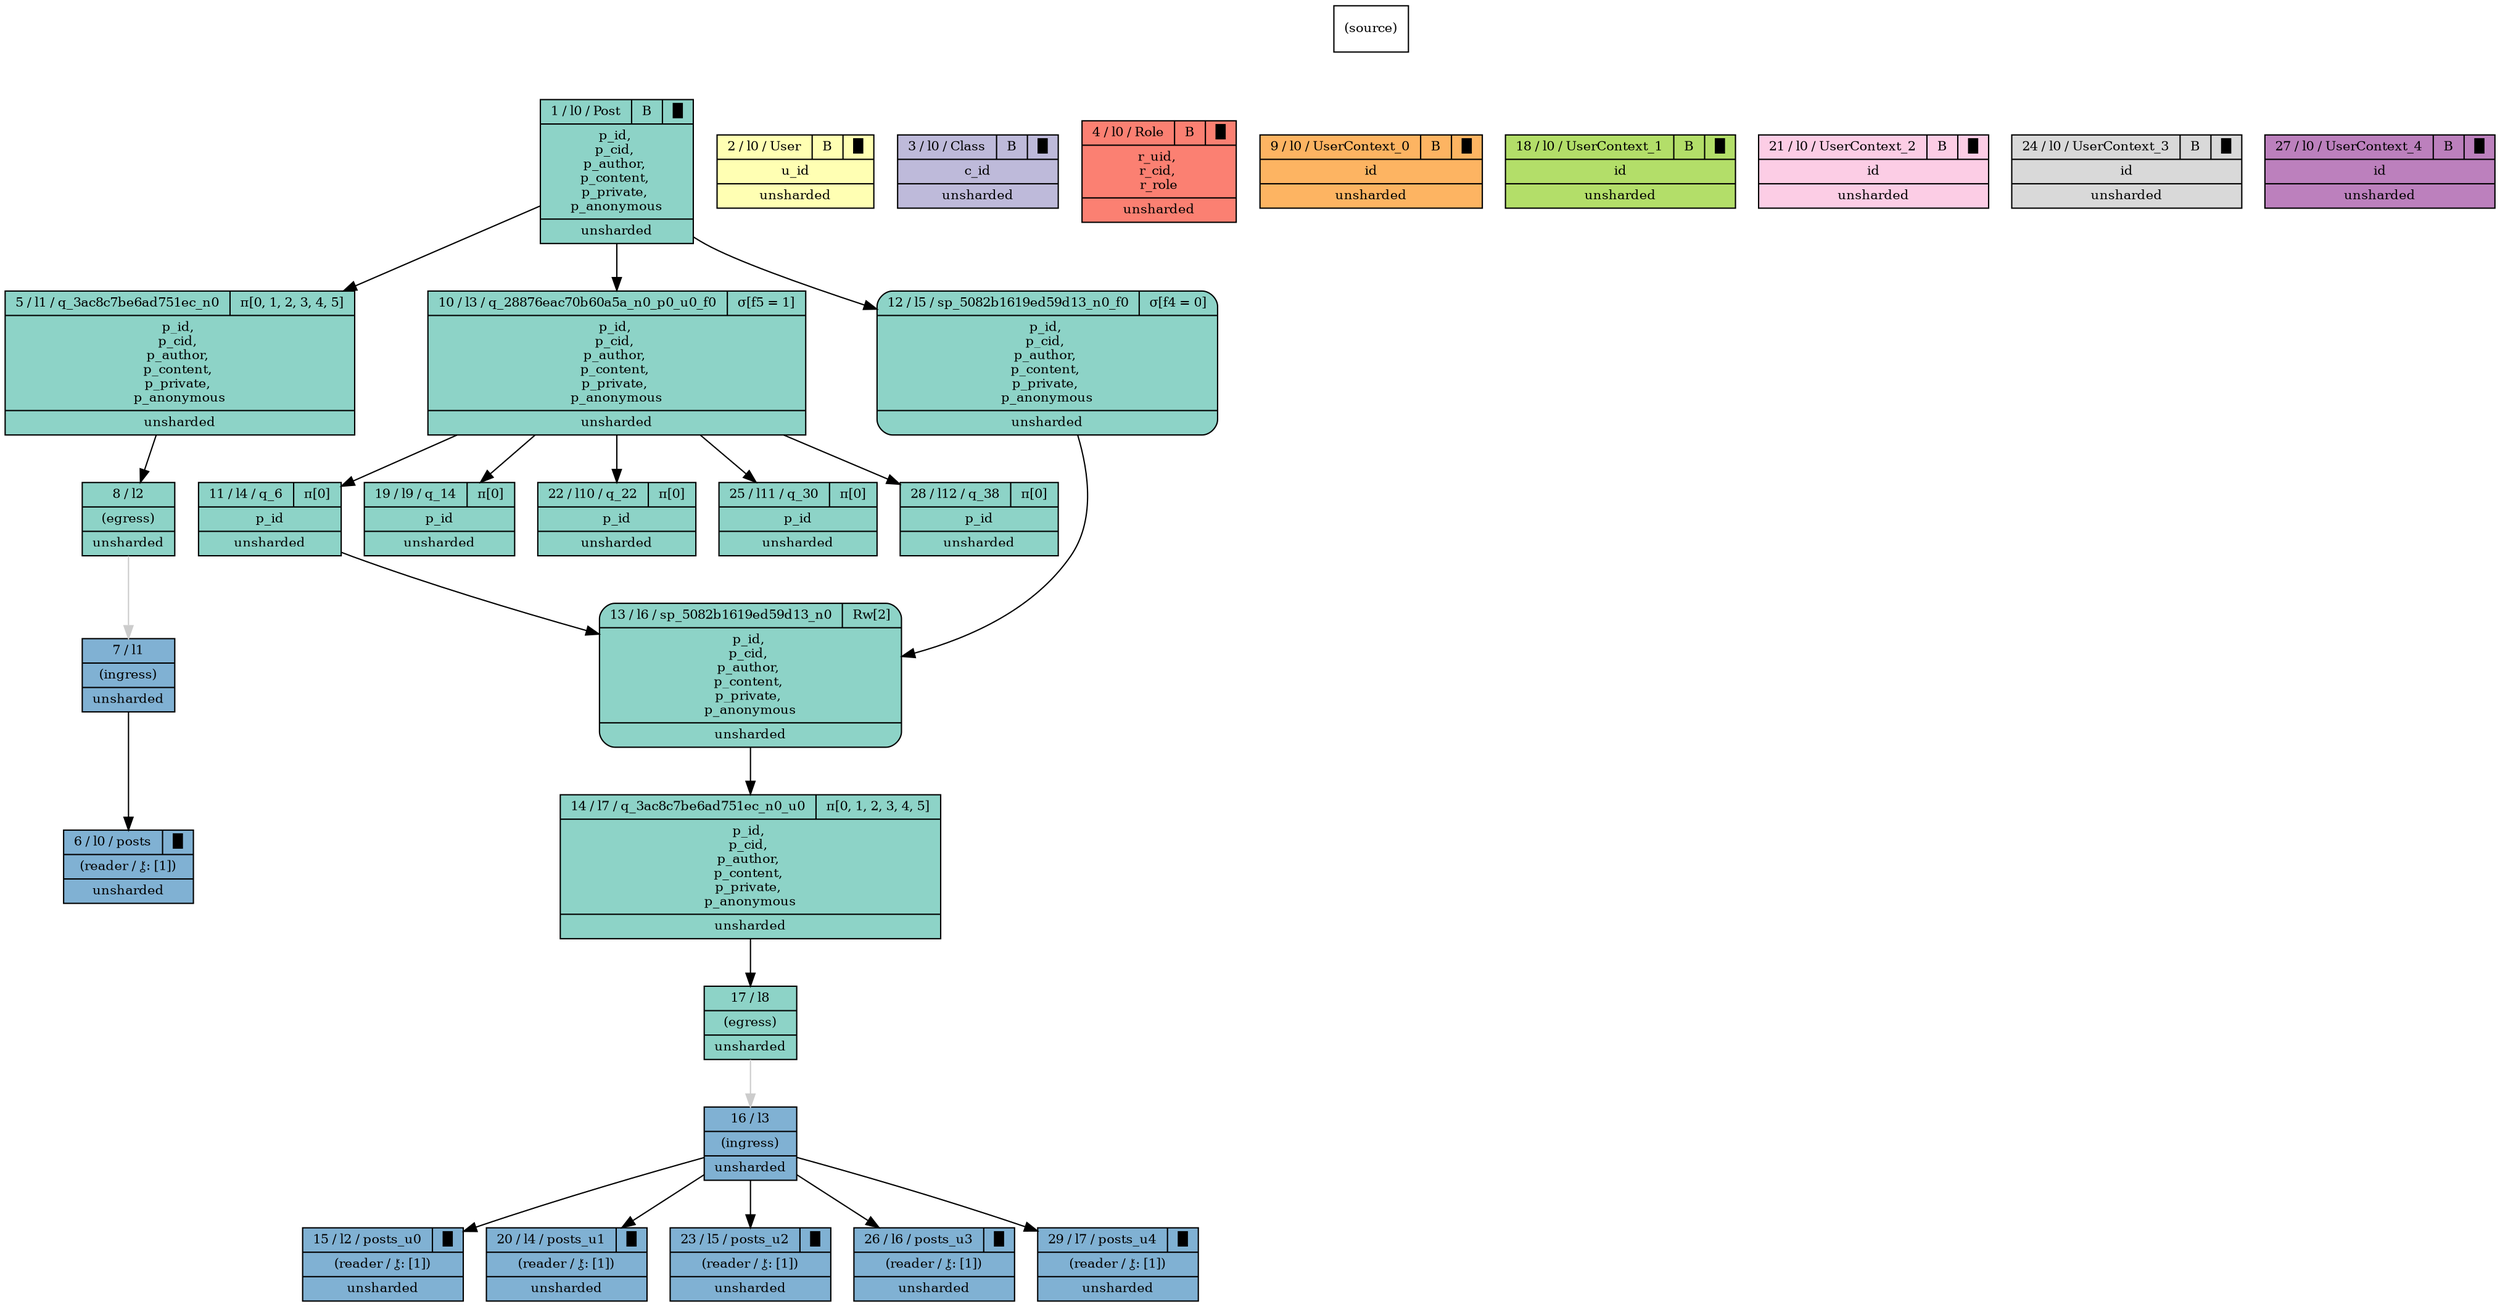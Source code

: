 digraph {{
    node [shape=record, fontsize=10]
    n0 [style="filled", fillcolor=white, label="(source)"]
    n1 [style="filled", fillcolor="/set312/1", label="{ { 1 / l0 / Post | B | █ } | p_id, \np_cid, \np_author, \np_content, \np_private, \np_anonymous | unsharded }"]
    n2 [style="filled", fillcolor="/set312/2", label="{ { 2 / l0 / User | B | █ } | u_id | unsharded }"]
    n3 [style="filled", fillcolor="/set312/3", label="{ { 3 / l0 / Class | B | █ } | c_id | unsharded }"]
    n4 [style="filled", fillcolor="/set312/4", label="{ { 4 / l0 / Role | B | █ } | r_uid, \nr_cid, \nr_role | unsharded }"]
    n5 [style="filled", fillcolor="/set312/1", label="{{ 5 / l1 / q_3ac8c7be6ad751ec_n0 | π[0, 1, 2, 3, 4, 5]  } | p_id, \np_cid, \np_author, \np_content, \np_private, \np_anonymous | unsharded }"]
    n6 [style="filled", fillcolor="/set312/5", label="{ { 6 / l0 / posts | █ } | (reader / ⚷: [1]) | unsharded }"]
    n7 [style="filled", fillcolor="/set312/5", label="{ { 7 / l1  } | (ingress) | unsharded }"]
    n8 [style="filled", fillcolor="/set312/1", label="{ 8 / l2 | (egress) | unsharded }"]
    n9 [style="filled", fillcolor="/set312/6", label="{ { 9 / l0 / UserContext_0 | B | █ } | id | unsharded }"]
    n10 [style="filled", fillcolor="/set312/1", label="{{ 10 / l3 / q_28876eac70b60a5a_n0_p0_u0_f0 | σ[f5 = 1]  } | p_id, \np_cid, \np_author, \np_content, \np_private, \np_anonymous | unsharded }"]
    n11 [style="filled", fillcolor="/set312/1", label="{{ 11 / l4 / q_6 | π[0]  } | p_id | unsharded }"]
    n12 [style="filled,rounded", fillcolor="/set312/1", label="{{ 12 / l5 / sp_5082b1619ed59d13_n0_f0 | σ[f4 = 0]  } | p_id, \np_cid, \np_author, \np_content, \np_private, \np_anonymous | unsharded }"]
    n13 [style="filled,rounded", fillcolor="/set312/1", label="{{ 13 / l6 / sp_5082b1619ed59d13_n0 | Rw[2]  } | p_id, \np_cid, \np_author, \np_content, \np_private, \np_anonymous | unsharded }"]
    n14 [style="filled", fillcolor="/set312/1", label="{{ 14 / l7 / q_3ac8c7be6ad751ec_n0_u0 | π[0, 1, 2, 3, 4, 5]  } | p_id, \np_cid, \np_author, \np_content, \np_private, \np_anonymous | unsharded }"]
    n15 [style="filled", fillcolor="/set312/5", label="{ { 15 / l2 / posts_u0 | █ } | (reader / ⚷: [1]) | unsharded }"]
    n16 [style="filled", fillcolor="/set312/5", label="{ { 16 / l3  } | (ingress) | unsharded }"]
    n17 [style="filled", fillcolor="/set312/1", label="{ 17 / l8 | (egress) | unsharded }"]
    n18 [style="filled", fillcolor="/set312/7", label="{ { 18 / l0 / UserContext_1 | B | █ } | id | unsharded }"]
    n19 [style="filled", fillcolor="/set312/1", label="{{ 19 / l9 / q_14 | π[0]  } | p_id | unsharded }"]
    n20 [style="filled", fillcolor="/set312/5", label="{ { 20 / l4 / posts_u1 | █ } | (reader / ⚷: [1]) | unsharded }"]
    n21 [style="filled", fillcolor="/set312/8", label="{ { 21 / l0 / UserContext_2 | B | █ } | id | unsharded }"]
    n22 [style="filled", fillcolor="/set312/1", label="{{ 22 / l10 / q_22 | π[0]  } | p_id | unsharded }"]
    n23 [style="filled", fillcolor="/set312/5", label="{ { 23 / l5 / posts_u2 | █ } | (reader / ⚷: [1]) | unsharded }"]
    n24 [style="filled", fillcolor="/set312/9", label="{ { 24 / l0 / UserContext_3 | B | █ } | id | unsharded }"]
    n25 [style="filled", fillcolor="/set312/1", label="{{ 25 / l11 / q_30 | π[0]  } | p_id | unsharded }"]
    n26 [style="filled", fillcolor="/set312/5", label="{ { 26 / l6 / posts_u3 | █ } | (reader / ⚷: [1]) | unsharded }"]
    n27 [style="filled", fillcolor="/set312/10", label="{ { 27 / l0 / UserContext_4 | B | █ } | id | unsharded }"]
    n28 [style="filled", fillcolor="/set312/1", label="{{ 28 / l12 / q_38 | π[0]  } | p_id | unsharded }"]
    n29 [style="filled", fillcolor="/set312/5", label="{ { 29 / l7 / posts_u4 | █ } | (reader / ⚷: [1]) | unsharded }"]
    n0 -> n1 [ style=invis ]
    n0 -> n2 [ style=invis ]
    n0 -> n3 [ style=invis ]
    n0 -> n4 [ style=invis ]
    n1 -> n5 [  ]
    n5 -> n8 [  ]
    n7 -> n6 [  ]
    n8 -> n7 [ color="#CCCCCC" ]
    n0 -> n9 [ style=invis ]
    n1 -> n10 [  ]
    n10 -> n11 [  ]
    n1 -> n12 [  ]
    n12 -> n13 [  ]
    n11 -> n13 [  ]
    n13 -> n14 [  ]
    n14 -> n17 [  ]
    n16 -> n15 [  ]
    n17 -> n16 [ color="#CCCCCC" ]
    n0 -> n18 [ style=invis ]
    n10 -> n19 [  ]
    n16 -> n20 [  ]
    n0 -> n21 [ style=invis ]
    n10 -> n22 [  ]
    n16 -> n23 [  ]
    n0 -> n24 [ style=invis ]
    n10 -> n25 [  ]
    n16 -> n26 [  ]
    n0 -> n27 [ style=invis ]
    n10 -> n28 [  ]
    n16 -> n29 [  ]
}}